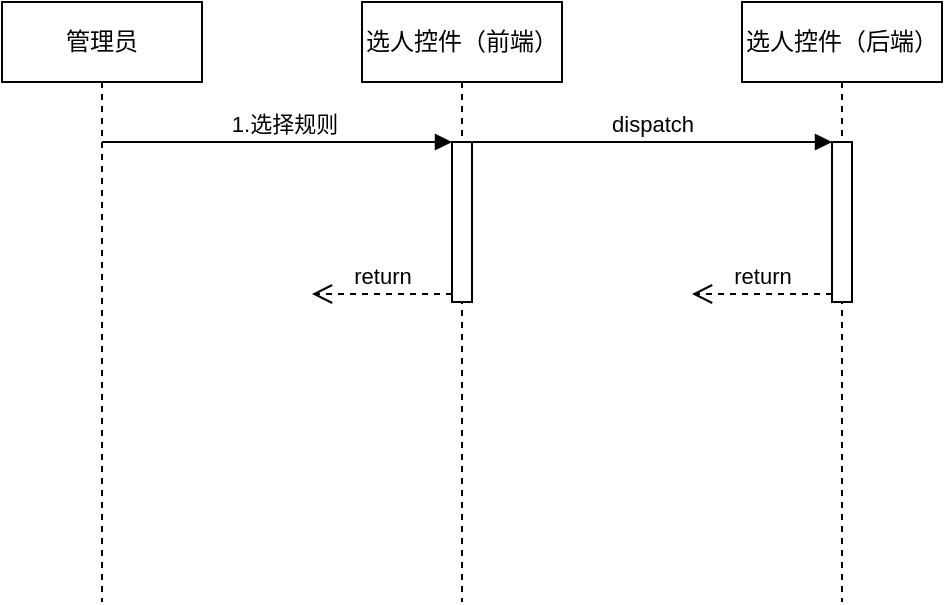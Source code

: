 <mxfile version="15.7.1" type="github">
  <diagram id="2i1AgCFSNw8VUDt2Nsr4" name="第 1 页">
    <mxGraphModel dx="1662" dy="754" grid="1" gridSize="10" guides="1" tooltips="1" connect="1" arrows="1" fold="1" page="1" pageScale="1" pageWidth="827" pageHeight="1169" math="0" shadow="0">
      <root>
        <mxCell id="0" />
        <mxCell id="1" parent="0" />
        <mxCell id="EBbauXGMRuYDV_OsrG0C-5" value="管理员" style="shape=umlLifeline;perimeter=lifelinePerimeter;whiteSpace=wrap;html=1;container=1;collapsible=0;recursiveResize=0;outlineConnect=0;" vertex="1" parent="1">
          <mxGeometry x="100" y="400" width="100" height="300" as="geometry" />
        </mxCell>
        <mxCell id="EBbauXGMRuYDV_OsrG0C-6" value="选人控件（前端）" style="shape=umlLifeline;perimeter=lifelinePerimeter;whiteSpace=wrap;html=1;container=1;collapsible=0;recursiveResize=0;outlineConnect=0;" vertex="1" parent="1">
          <mxGeometry x="280" y="400" width="100" height="300" as="geometry" />
        </mxCell>
        <mxCell id="EBbauXGMRuYDV_OsrG0C-8" value="" style="html=1;points=[];perimeter=orthogonalPerimeter;" vertex="1" parent="EBbauXGMRuYDV_OsrG0C-6">
          <mxGeometry x="45" y="70" width="10" height="80" as="geometry" />
        </mxCell>
        <mxCell id="EBbauXGMRuYDV_OsrG0C-10" value="return" style="html=1;verticalAlign=bottom;endArrow=open;dashed=1;endSize=8;exitX=0;exitY=0.95;rounded=0;" edge="1" source="EBbauXGMRuYDV_OsrG0C-8" parent="EBbauXGMRuYDV_OsrG0C-6">
          <mxGeometry relative="1" as="geometry">
            <mxPoint x="-25" y="146" as="targetPoint" />
          </mxGeometry>
        </mxCell>
        <mxCell id="EBbauXGMRuYDV_OsrG0C-7" value="选人控件（后端）" style="shape=umlLifeline;perimeter=lifelinePerimeter;whiteSpace=wrap;html=1;container=1;collapsible=0;recursiveResize=0;outlineConnect=0;" vertex="1" parent="1">
          <mxGeometry x="470" y="400" width="100" height="300" as="geometry" />
        </mxCell>
        <mxCell id="EBbauXGMRuYDV_OsrG0C-11" value="" style="html=1;points=[];perimeter=orthogonalPerimeter;" vertex="1" parent="EBbauXGMRuYDV_OsrG0C-7">
          <mxGeometry x="45" y="70" width="10" height="80" as="geometry" />
        </mxCell>
        <mxCell id="EBbauXGMRuYDV_OsrG0C-13" value="return" style="html=1;verticalAlign=bottom;endArrow=open;dashed=1;endSize=8;exitX=0;exitY=0.95;rounded=0;" edge="1" source="EBbauXGMRuYDV_OsrG0C-11" parent="EBbauXGMRuYDV_OsrG0C-7">
          <mxGeometry relative="1" as="geometry">
            <mxPoint x="-25" y="146" as="targetPoint" />
          </mxGeometry>
        </mxCell>
        <mxCell id="EBbauXGMRuYDV_OsrG0C-9" value="1.选择规则" style="html=1;verticalAlign=bottom;endArrow=block;entryX=0;entryY=0;rounded=0;" edge="1" target="EBbauXGMRuYDV_OsrG0C-8" parent="1" source="EBbauXGMRuYDV_OsrG0C-5">
          <mxGeometry x="0.031" relative="1" as="geometry">
            <mxPoint x="255" y="470" as="sourcePoint" />
            <mxPoint x="1" as="offset" />
          </mxGeometry>
        </mxCell>
        <mxCell id="EBbauXGMRuYDV_OsrG0C-12" value="dispatch" style="html=1;verticalAlign=bottom;endArrow=block;entryX=0;entryY=0;rounded=0;" edge="1" target="EBbauXGMRuYDV_OsrG0C-11" parent="1" source="EBbauXGMRuYDV_OsrG0C-8">
          <mxGeometry relative="1" as="geometry">
            <mxPoint x="445" y="470" as="sourcePoint" />
          </mxGeometry>
        </mxCell>
      </root>
    </mxGraphModel>
  </diagram>
</mxfile>
